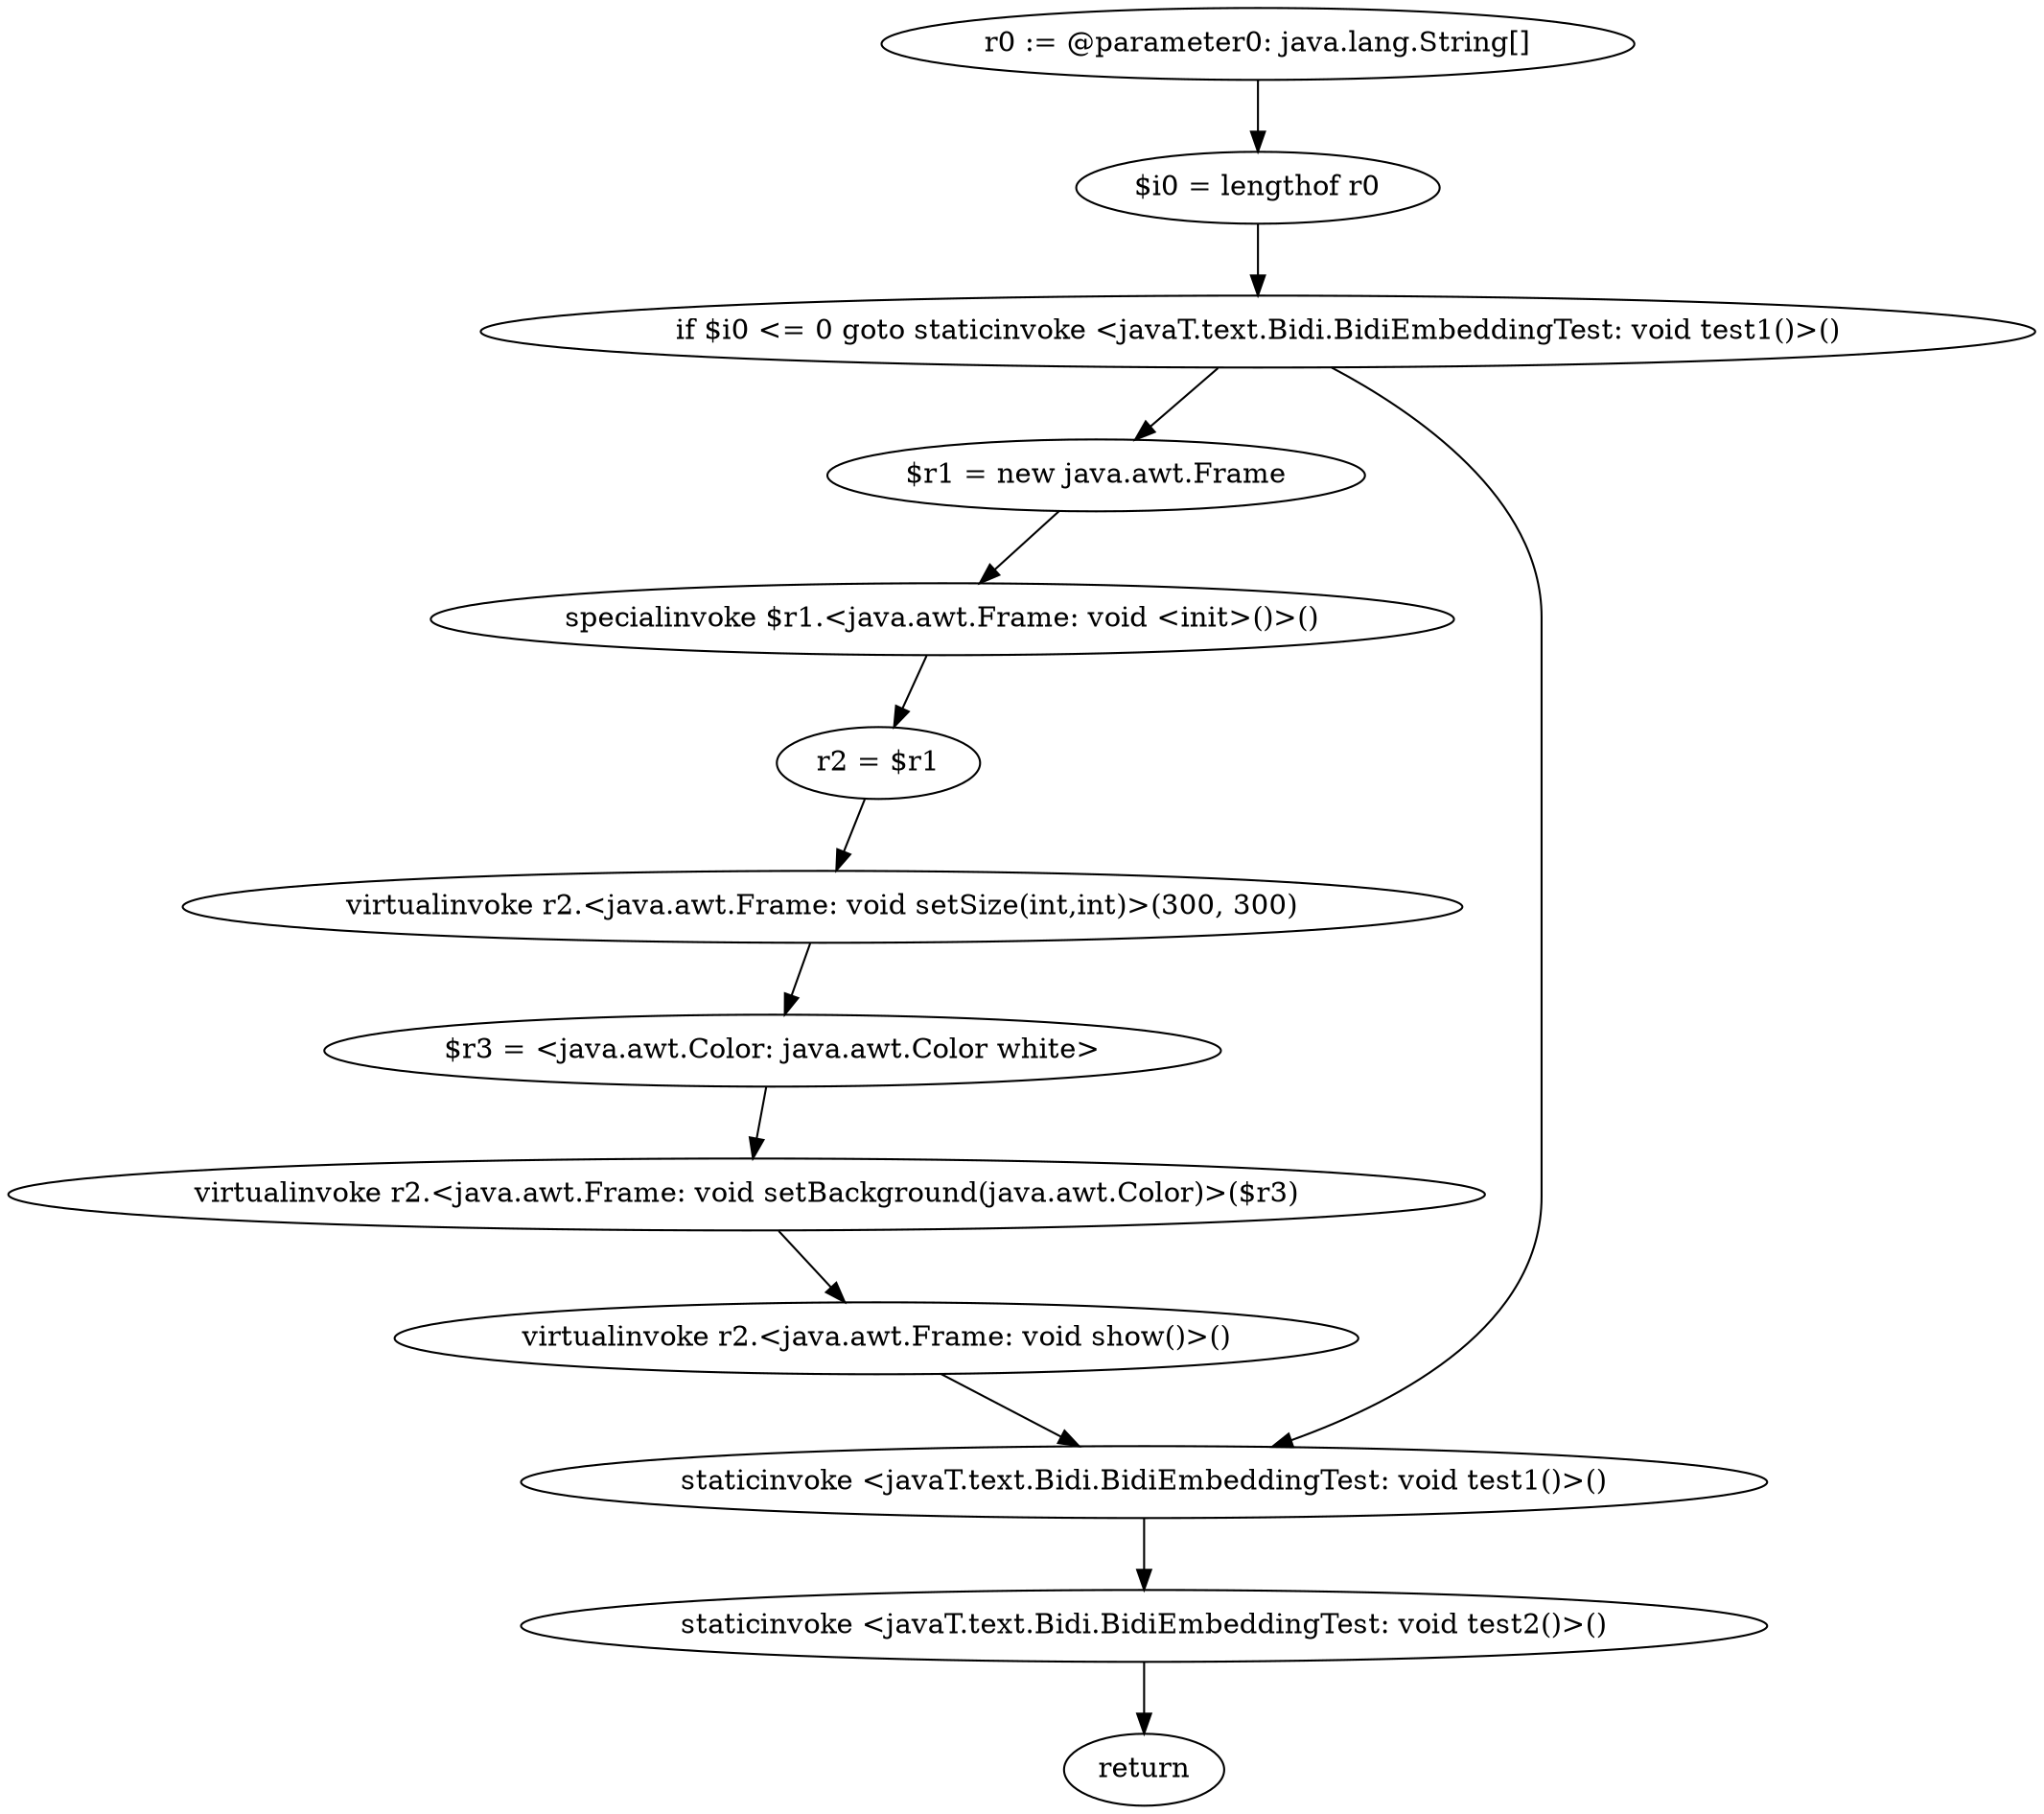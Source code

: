 digraph "unitGraph" {
    "r0 := @parameter0: java.lang.String[]"
    "$i0 = lengthof r0"
    "if $i0 <= 0 goto staticinvoke <javaT.text.Bidi.BidiEmbeddingTest: void test1()>()"
    "$r1 = new java.awt.Frame"
    "specialinvoke $r1.<java.awt.Frame: void <init>()>()"
    "r2 = $r1"
    "virtualinvoke r2.<java.awt.Frame: void setSize(int,int)>(300, 300)"
    "$r3 = <java.awt.Color: java.awt.Color white>"
    "virtualinvoke r2.<java.awt.Frame: void setBackground(java.awt.Color)>($r3)"
    "virtualinvoke r2.<java.awt.Frame: void show()>()"
    "staticinvoke <javaT.text.Bidi.BidiEmbeddingTest: void test1()>()"
    "staticinvoke <javaT.text.Bidi.BidiEmbeddingTest: void test2()>()"
    "return"
    "r0 := @parameter0: java.lang.String[]"->"$i0 = lengthof r0";
    "$i0 = lengthof r0"->"if $i0 <= 0 goto staticinvoke <javaT.text.Bidi.BidiEmbeddingTest: void test1()>()";
    "if $i0 <= 0 goto staticinvoke <javaT.text.Bidi.BidiEmbeddingTest: void test1()>()"->"$r1 = new java.awt.Frame";
    "if $i0 <= 0 goto staticinvoke <javaT.text.Bidi.BidiEmbeddingTest: void test1()>()"->"staticinvoke <javaT.text.Bidi.BidiEmbeddingTest: void test1()>()";
    "$r1 = new java.awt.Frame"->"specialinvoke $r1.<java.awt.Frame: void <init>()>()";
    "specialinvoke $r1.<java.awt.Frame: void <init>()>()"->"r2 = $r1";
    "r2 = $r1"->"virtualinvoke r2.<java.awt.Frame: void setSize(int,int)>(300, 300)";
    "virtualinvoke r2.<java.awt.Frame: void setSize(int,int)>(300, 300)"->"$r3 = <java.awt.Color: java.awt.Color white>";
    "$r3 = <java.awt.Color: java.awt.Color white>"->"virtualinvoke r2.<java.awt.Frame: void setBackground(java.awt.Color)>($r3)";
    "virtualinvoke r2.<java.awt.Frame: void setBackground(java.awt.Color)>($r3)"->"virtualinvoke r2.<java.awt.Frame: void show()>()";
    "virtualinvoke r2.<java.awt.Frame: void show()>()"->"staticinvoke <javaT.text.Bidi.BidiEmbeddingTest: void test1()>()";
    "staticinvoke <javaT.text.Bidi.BidiEmbeddingTest: void test1()>()"->"staticinvoke <javaT.text.Bidi.BidiEmbeddingTest: void test2()>()";
    "staticinvoke <javaT.text.Bidi.BidiEmbeddingTest: void test2()>()"->"return";
}
